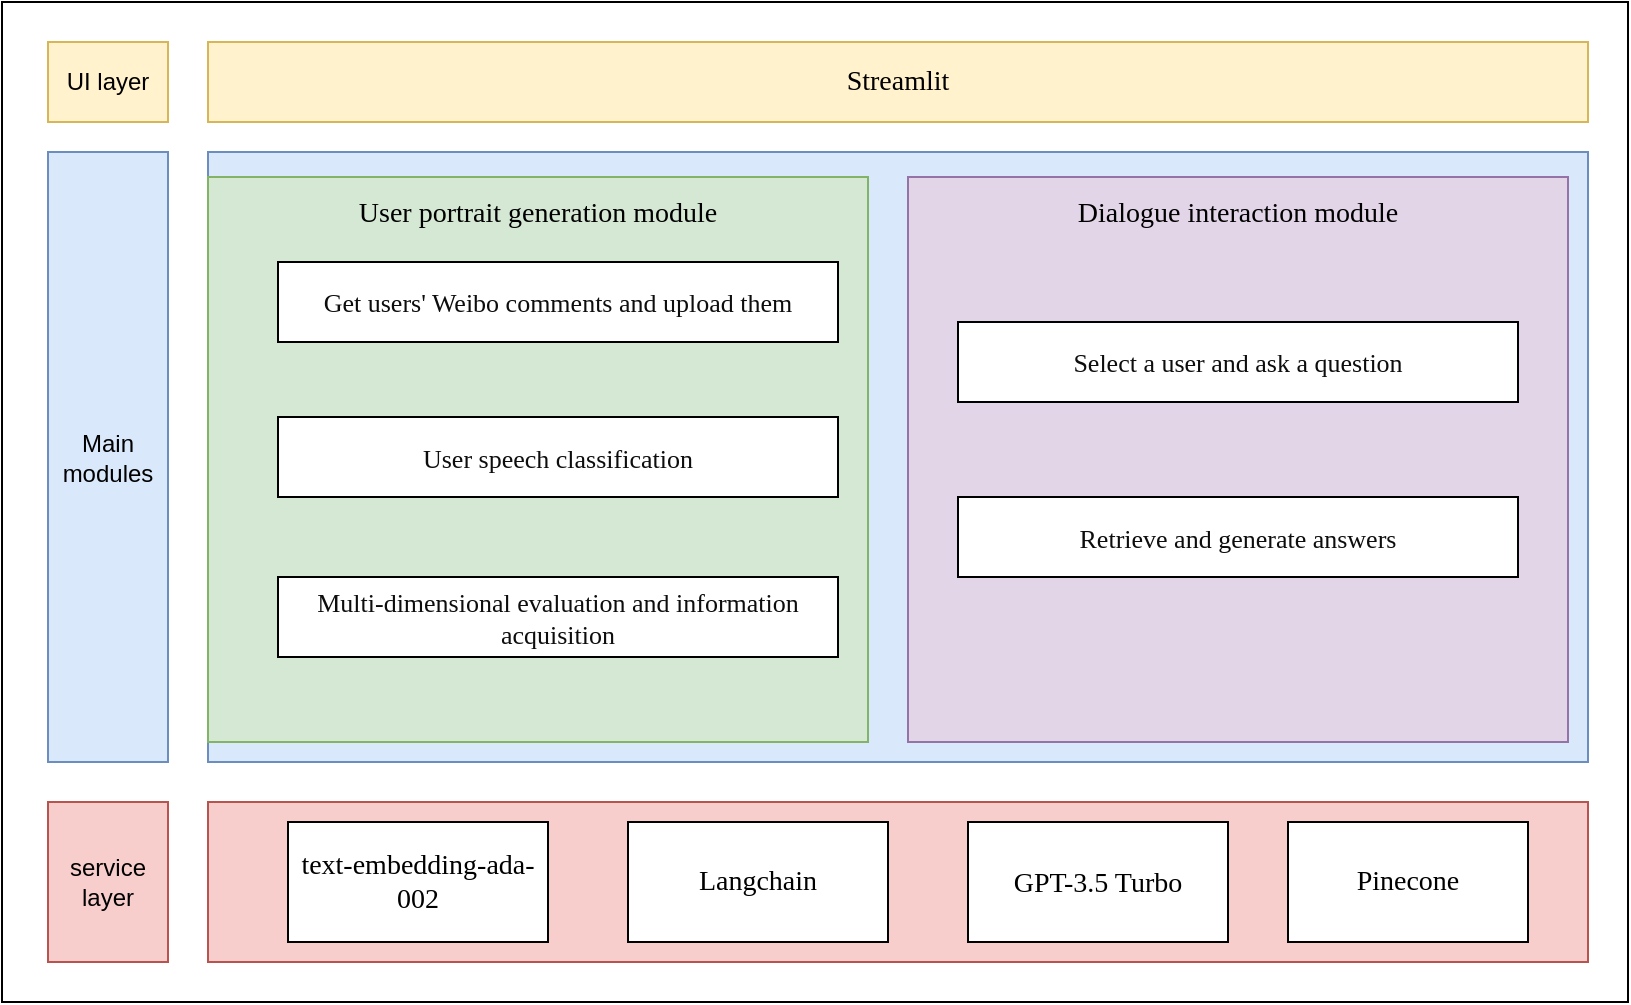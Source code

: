 <mxfile version="24.6.4" type="device">
  <diagram name="Page-1" id="jTEZ93bSHCOOyFPQH3_F">
    <mxGraphModel dx="1176" dy="749" grid="1" gridSize="10" guides="1" tooltips="1" connect="1" arrows="1" fold="1" page="1" pageScale="1" pageWidth="827" pageHeight="1169" math="0" shadow="0">
      <root>
        <mxCell id="0" />
        <mxCell id="1" parent="0" />
        <mxCell id="YZTTDa9ceiZqClRmJmUO-1" value="" style="rounded=0;whiteSpace=wrap;html=1;" parent="1" vertex="1">
          <mxGeometry x="27" y="110" width="813" height="500" as="geometry" />
        </mxCell>
        <mxCell id="YZTTDa9ceiZqClRmJmUO-5" value="" style="rounded=0;whiteSpace=wrap;html=1;fillColor=#dae8fc;strokeColor=#6c8ebf;" parent="1" vertex="1">
          <mxGeometry x="130" y="185" width="690" height="305" as="geometry" />
        </mxCell>
        <mxCell id="YZTTDa9ceiZqClRmJmUO-2" value="&lt;div&gt;&lt;font face=&quot;Times New Roman&quot;&gt;&lt;span style=&quot;font-size: 14px;&quot;&gt;User portrait generation module&lt;/span&gt;&lt;/font&gt;&lt;/div&gt;&lt;div style=&quot;font-size: 14px;&quot;&gt;&lt;br&gt;&lt;/div&gt;&lt;div&gt;&lt;br&gt;&lt;/div&gt;&lt;div&gt;&lt;br&gt;&lt;/div&gt;&lt;div&gt;&lt;br&gt;&lt;/div&gt;&lt;div&gt;&lt;br&gt;&lt;/div&gt;&lt;div&gt;&lt;br&gt;&lt;/div&gt;&lt;div&gt;&lt;br&gt;&lt;/div&gt;&lt;div&gt;&lt;br&gt;&lt;/div&gt;&lt;div&gt;&lt;br&gt;&lt;/div&gt;&lt;div&gt;&lt;br&gt;&lt;/div&gt;&lt;div&gt;&lt;br&gt;&lt;/div&gt;&lt;div&gt;&lt;br&gt;&lt;/div&gt;&lt;div&gt;&lt;br&gt;&lt;/div&gt;&lt;div&gt;&lt;br&gt;&lt;/div&gt;&lt;div&gt;&lt;br&gt;&lt;/div&gt;&lt;div&gt;&lt;br&gt;&lt;/div&gt;&lt;div&gt;&lt;br&gt;&lt;/div&gt;" style="rounded=0;whiteSpace=wrap;html=1;fillColor=#d5e8d4;strokeColor=#82b366;" parent="1" vertex="1">
          <mxGeometry x="130" y="197.5" width="330" height="282.5" as="geometry" />
        </mxCell>
        <mxCell id="YZTTDa9ceiZqClRmJmUO-6" value="&lt;div&gt;&lt;font face=&quot;Times New Roman&quot;&gt;&lt;span style=&quot;font-size: 14px;&quot;&gt;Dialogue interaction module&lt;/span&gt;&lt;/font&gt;&lt;/div&gt;&lt;div style=&quot;font-size: 14px;&quot;&gt;&lt;br&gt;&lt;/div&gt;&lt;div&gt;&lt;br&gt;&lt;/div&gt;&lt;div&gt;&lt;br&gt;&lt;/div&gt;&lt;div&gt;&lt;br&gt;&lt;/div&gt;&lt;div&gt;&lt;br&gt;&lt;/div&gt;&lt;div&gt;&lt;br&gt;&lt;/div&gt;&lt;div&gt;&lt;br&gt;&lt;/div&gt;&lt;div&gt;&lt;br&gt;&lt;/div&gt;&lt;div&gt;&lt;br&gt;&lt;/div&gt;&lt;div&gt;&lt;br&gt;&lt;/div&gt;&lt;div&gt;&lt;br&gt;&lt;/div&gt;&lt;div&gt;&lt;br&gt;&lt;/div&gt;&lt;div&gt;&lt;br&gt;&lt;/div&gt;&lt;div&gt;&lt;br&gt;&lt;/div&gt;&lt;div&gt;&lt;br&gt;&lt;/div&gt;&lt;div&gt;&lt;br&gt;&lt;/div&gt;&lt;div&gt;&lt;br&gt;&lt;/div&gt;" style="rounded=0;whiteSpace=wrap;html=1;fillColor=#e1d5e7;strokeColor=#9673a6;" parent="1" vertex="1">
          <mxGeometry x="480" y="197.5" width="330" height="282.5" as="geometry" />
        </mxCell>
        <mxCell id="YZTTDa9ceiZqClRmJmUO-7" value="Main modules" style="rounded=0;whiteSpace=wrap;html=1;fillColor=#dae8fc;strokeColor=#6c8ebf;" parent="1" vertex="1">
          <mxGeometry x="50" y="185" width="60" height="305" as="geometry" />
        </mxCell>
        <mxCell id="YZTTDa9ceiZqClRmJmUO-8" value="&lt;div&gt;service layer&lt;/div&gt;" style="rounded=0;whiteSpace=wrap;html=1;fillColor=#f8cecc;strokeColor=#b85450;" parent="1" vertex="1">
          <mxGeometry x="50" y="510" width="60" height="80" as="geometry" />
        </mxCell>
        <mxCell id="YZTTDa9ceiZqClRmJmUO-10" value="&lt;div style=&quot;text-align: left;&quot;&gt;&lt;span style=&quot;background-color: initial; font-size: 13px;&quot;&gt;&lt;font face=&quot;Times New Roman&quot; color=&quot;#0d0d0d&quot;&gt;Get users&#39; Weibo comments and upload them&lt;/font&gt;&lt;/span&gt;&lt;/div&gt;" style="rounded=0;whiteSpace=wrap;html=1;" parent="1" vertex="1">
          <mxGeometry x="165" y="240" width="280" height="40" as="geometry" />
        </mxCell>
        <mxCell id="YZTTDa9ceiZqClRmJmUO-12" value="&lt;div style=&quot;text-align: left;&quot;&gt;&lt;font face=&quot;Times New Roman&quot; color=&quot;#0d0d0d&quot;&gt;&lt;span style=&quot;font-size: 13px;&quot;&gt;User speech classification&lt;/span&gt;&lt;/font&gt;&lt;/div&gt;" style="rounded=0;whiteSpace=wrap;html=1;" parent="1" vertex="1">
          <mxGeometry x="165" y="317.5" width="280" height="40" as="geometry" />
        </mxCell>
        <mxCell id="YZTTDa9ceiZqClRmJmUO-13" value="&lt;div style=&quot;&quot;&gt;&lt;span style=&quot;background-color: initial; font-size: 13px; white-space-collapse: preserve;&quot;&gt;&lt;font face=&quot;Times New Roman&quot; color=&quot;#0d0d0d&quot;&gt;Multi-dimensional evaluation and information acquisition&lt;/font&gt;&lt;/span&gt;&lt;/div&gt;" style="rounded=0;whiteSpace=wrap;html=1;align=center;" parent="1" vertex="1">
          <mxGeometry x="165" y="397.5" width="280" height="40" as="geometry" />
        </mxCell>
        <mxCell id="YZTTDa9ceiZqClRmJmUO-16" value="&lt;div style=&quot;text-align: left;&quot;&gt;&lt;span style=&quot;background-color: initial; font-size: 13px;&quot;&gt;&lt;font face=&quot;Times New Roman&quot; color=&quot;#0d0d0d&quot;&gt;Select a user and ask a question&lt;/font&gt;&lt;/span&gt;&lt;/div&gt;" style="rounded=0;whiteSpace=wrap;html=1;" parent="1" vertex="1">
          <mxGeometry x="505" y="270" width="280" height="40" as="geometry" />
        </mxCell>
        <mxCell id="YZTTDa9ceiZqClRmJmUO-17" value="&lt;div style=&quot;text-align: left;&quot;&gt;&lt;font face=&quot;Times New Roman&quot; color=&quot;#0d0d0d&quot;&gt;&lt;span style=&quot;font-size: 13px;&quot;&gt;Retrieve and generate answers&lt;/span&gt;&lt;/font&gt;&lt;/div&gt;" style="rounded=0;whiteSpace=wrap;html=1;" parent="1" vertex="1">
          <mxGeometry x="505" y="357.5" width="280" height="40" as="geometry" />
        </mxCell>
        <mxCell id="YZTTDa9ceiZqClRmJmUO-19" value="" style="rounded=0;whiteSpace=wrap;html=1;fillColor=#f8cecc;strokeColor=#b85450;" parent="1" vertex="1">
          <mxGeometry x="130" y="510" width="690" height="80" as="geometry" />
        </mxCell>
        <mxCell id="YZTTDa9ceiZqClRmJmUO-20" value="&lt;font face=&quot;Times New Roman&quot; style=&quot;font-size: 14px;&quot;&gt;Pinecone&lt;/font&gt;" style="rounded=0;whiteSpace=wrap;html=1;" parent="1" vertex="1">
          <mxGeometry x="670" y="520" width="120" height="60" as="geometry" />
        </mxCell>
        <mxCell id="YZTTDa9ceiZqClRmJmUO-23" value="&lt;font face=&quot;Times New Roman&quot; style=&quot;font-size: 14px;&quot;&gt;Langchain&lt;/font&gt;" style="rounded=0;whiteSpace=wrap;html=1;" parent="1" vertex="1">
          <mxGeometry x="340" y="520" width="130" height="60" as="geometry" />
        </mxCell>
        <mxCell id="YZTTDa9ceiZqClRmJmUO-24" value="&lt;div&gt;UI layer&lt;/div&gt;" style="rounded=0;whiteSpace=wrap;html=1;fillColor=#fff2cc;strokeColor=#d6b656;" parent="1" vertex="1">
          <mxGeometry x="50" y="130" width="60" height="40" as="geometry" />
        </mxCell>
        <mxCell id="YZTTDa9ceiZqClRmJmUO-25" value="&lt;font face=&quot;Times New Roman&quot; style=&quot;font-size: 14px;&quot;&gt;Streamlit&lt;/font&gt;" style="rounded=0;whiteSpace=wrap;html=1;fillColor=#fff2cc;strokeColor=#d6b656;" parent="1" vertex="1">
          <mxGeometry x="130" y="130" width="690" height="40" as="geometry" />
        </mxCell>
        <mxCell id="YZTTDa9ceiZqClRmJmUO-26" value="&lt;font face=&quot;Times New Roman&quot; style=&quot;font-size: 14px;&quot;&gt;text-embedding-ada-002&lt;/font&gt;" style="rounded=0;whiteSpace=wrap;html=1;" parent="1" vertex="1">
          <mxGeometry x="170" y="520" width="130" height="60" as="geometry" />
        </mxCell>
        <mxCell id="YZTTDa9ceiZqClRmJmUO-27" value="&lt;span style=&quot;font-size: 14px;&quot;&gt;&lt;font face=&quot;Times New Roman&quot;&gt;GPT-3.5 Turbo&lt;/font&gt;&lt;/span&gt;" style="rounded=0;whiteSpace=wrap;html=1;" parent="1" vertex="1">
          <mxGeometry x="510" y="520" width="130" height="60" as="geometry" />
        </mxCell>
      </root>
    </mxGraphModel>
  </diagram>
</mxfile>
